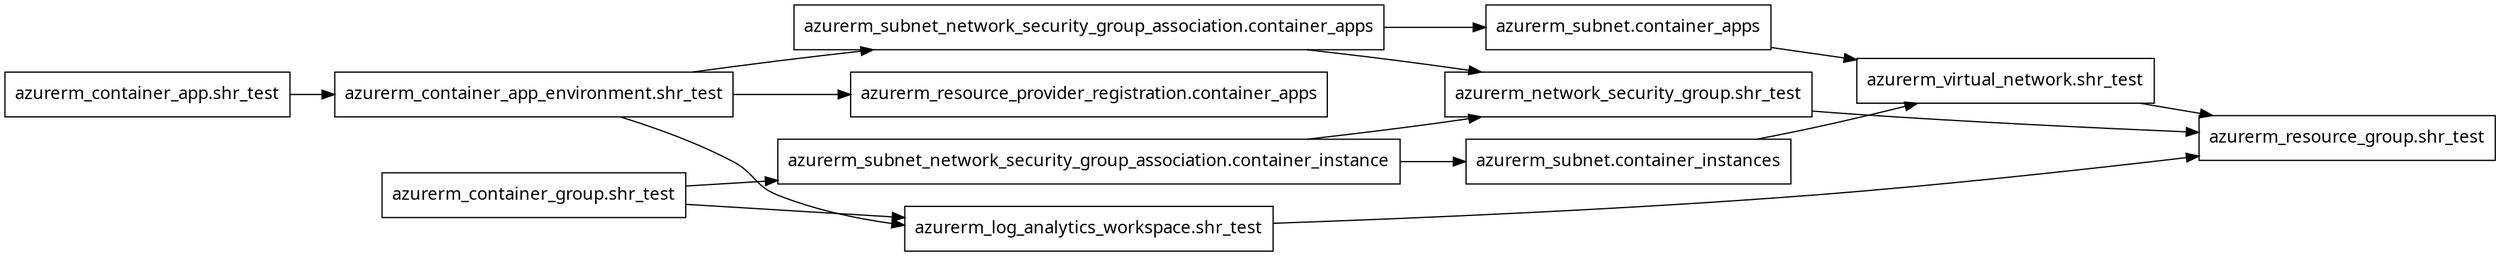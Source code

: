 digraph G {
  rankdir = "LR";
  node [shape = rect, fontname = "sans-serif"];
  "azurerm_container_app.shr_test" [label="azurerm_container_app.shr_test"];
  "azurerm_container_app_environment.shr_test" [label="azurerm_container_app_environment.shr_test"];
  "azurerm_container_group.shr_test" [label="azurerm_container_group.shr_test"];
  "azurerm_log_analytics_workspace.shr_test" [label="azurerm_log_analytics_workspace.shr_test"];
  "azurerm_network_security_group.shr_test" [label="azurerm_network_security_group.shr_test"];
  "azurerm_resource_group.shr_test" [label="azurerm_resource_group.shr_test"];
  "azurerm_resource_provider_registration.container_apps" [label="azurerm_resource_provider_registration.container_apps"];
  "azurerm_subnet.container_apps" [label="azurerm_subnet.container_apps"];
  "azurerm_subnet.container_instances" [label="azurerm_subnet.container_instances"];
  "azurerm_subnet_network_security_group_association.container_apps" [label="azurerm_subnet_network_security_group_association.container_apps"];
  "azurerm_subnet_network_security_group_association.container_instance" [label="azurerm_subnet_network_security_group_association.container_instance"];
  "azurerm_virtual_network.shr_test" [label="azurerm_virtual_network.shr_test"];
  "azurerm_container_app.shr_test" -> "azurerm_container_app_environment.shr_test";
  "azurerm_container_app_environment.shr_test" -> "azurerm_log_analytics_workspace.shr_test";
  "azurerm_container_app_environment.shr_test" -> "azurerm_resource_provider_registration.container_apps";
  "azurerm_container_app_environment.shr_test" -> "azurerm_subnet_network_security_group_association.container_apps";
  "azurerm_container_group.shr_test" -> "azurerm_log_analytics_workspace.shr_test";
  "azurerm_container_group.shr_test" -> "azurerm_subnet_network_security_group_association.container_instance";
  "azurerm_log_analytics_workspace.shr_test" -> "azurerm_resource_group.shr_test";
  "azurerm_network_security_group.shr_test" -> "azurerm_resource_group.shr_test";
  "azurerm_subnet.container_apps" -> "azurerm_virtual_network.shr_test";
  "azurerm_subnet.container_instances" -> "azurerm_virtual_network.shr_test";
  "azurerm_subnet_network_security_group_association.container_apps" -> "azurerm_network_security_group.shr_test";
  "azurerm_subnet_network_security_group_association.container_apps" -> "azurerm_subnet.container_apps";
  "azurerm_subnet_network_security_group_association.container_instance" -> "azurerm_network_security_group.shr_test";
  "azurerm_subnet_network_security_group_association.container_instance" -> "azurerm_subnet.container_instances";
  "azurerm_virtual_network.shr_test" -> "azurerm_resource_group.shr_test";
}
